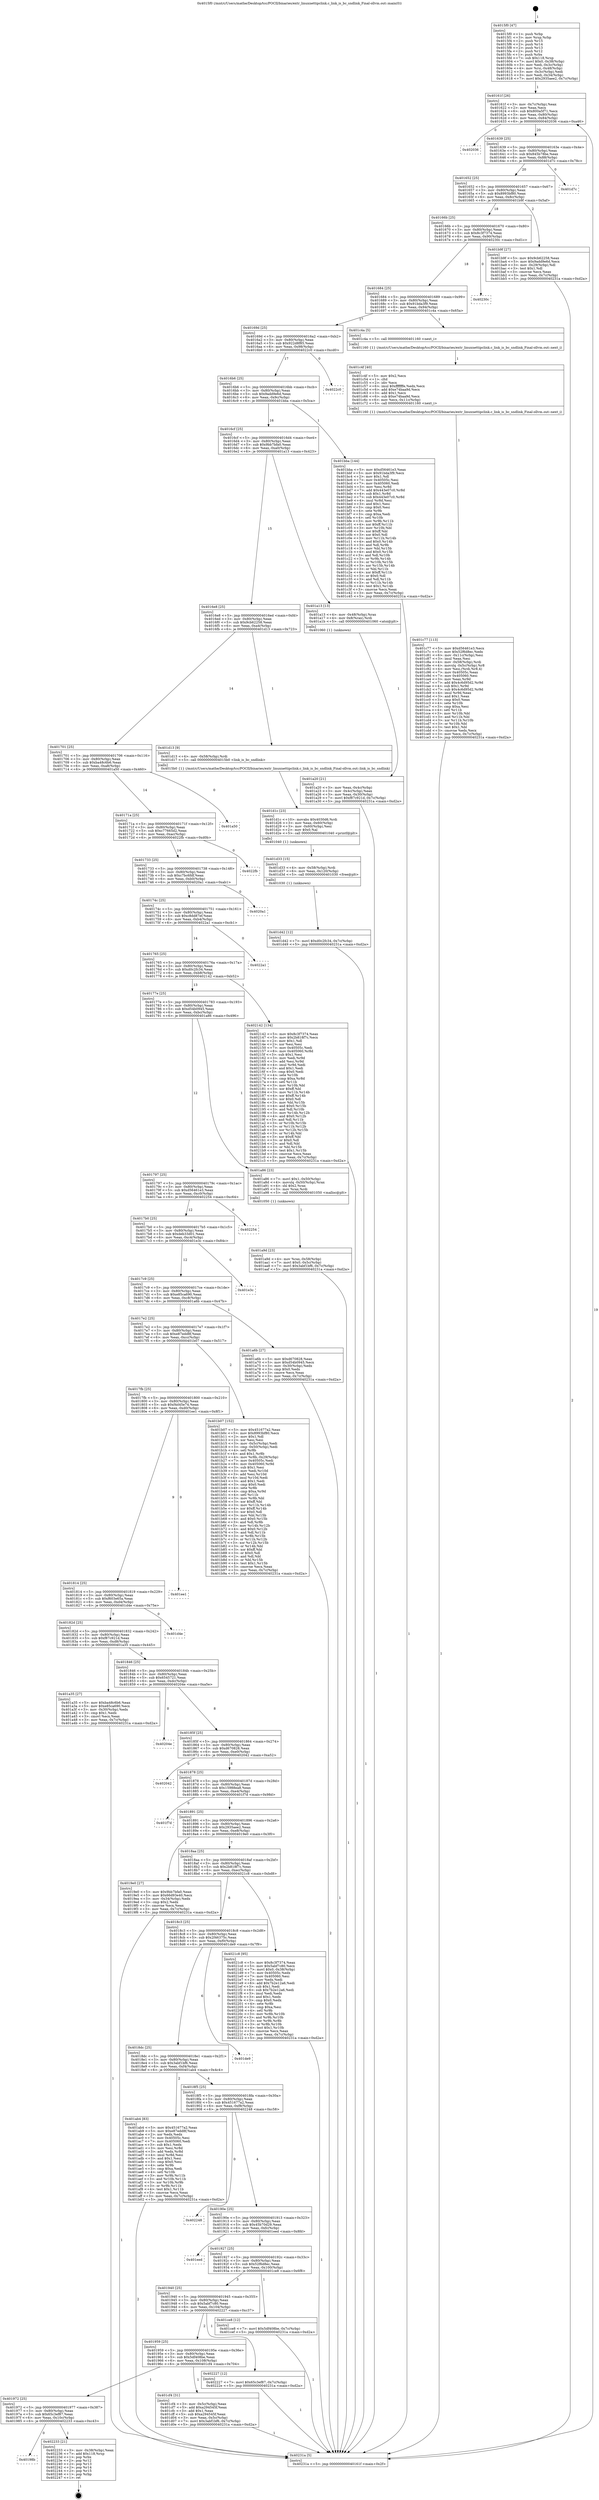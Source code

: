 digraph "0x4015f0" {
  label = "0x4015f0 (/mnt/c/Users/mathe/Desktop/tcc/POCII/binaries/extr_linuxnettipclink.c_link_is_bc_sndlink_Final-ollvm.out::main(0))"
  labelloc = "t"
  node[shape=record]

  Entry [label="",width=0.3,height=0.3,shape=circle,fillcolor=black,style=filled]
  "0x40161f" [label="{
     0x40161f [26]\l
     | [instrs]\l
     &nbsp;&nbsp;0x40161f \<+3\>: mov -0x7c(%rbp),%eax\l
     &nbsp;&nbsp;0x401622 \<+2\>: mov %eax,%ecx\l
     &nbsp;&nbsp;0x401624 \<+6\>: sub $0x800a5f71,%ecx\l
     &nbsp;&nbsp;0x40162a \<+3\>: mov %eax,-0x80(%rbp)\l
     &nbsp;&nbsp;0x40162d \<+6\>: mov %ecx,-0x84(%rbp)\l
     &nbsp;&nbsp;0x401633 \<+6\>: je 0000000000402036 \<main+0xa46\>\l
  }"]
  "0x402036" [label="{
     0x402036\l
  }", style=dashed]
  "0x401639" [label="{
     0x401639 [25]\l
     | [instrs]\l
     &nbsp;&nbsp;0x401639 \<+5\>: jmp 000000000040163e \<main+0x4e\>\l
     &nbsp;&nbsp;0x40163e \<+3\>: mov -0x80(%rbp),%eax\l
     &nbsp;&nbsp;0x401641 \<+5\>: sub $0x845b78be,%eax\l
     &nbsp;&nbsp;0x401646 \<+6\>: mov %eax,-0x88(%rbp)\l
     &nbsp;&nbsp;0x40164c \<+6\>: je 0000000000401d7c \<main+0x78c\>\l
  }"]
  Exit [label="",width=0.3,height=0.3,shape=circle,fillcolor=black,style=filled,peripheries=2]
  "0x401d7c" [label="{
     0x401d7c\l
  }", style=dashed]
  "0x401652" [label="{
     0x401652 [25]\l
     | [instrs]\l
     &nbsp;&nbsp;0x401652 \<+5\>: jmp 0000000000401657 \<main+0x67\>\l
     &nbsp;&nbsp;0x401657 \<+3\>: mov -0x80(%rbp),%eax\l
     &nbsp;&nbsp;0x40165a \<+5\>: sub $0x8993bf80,%eax\l
     &nbsp;&nbsp;0x40165f \<+6\>: mov %eax,-0x8c(%rbp)\l
     &nbsp;&nbsp;0x401665 \<+6\>: je 0000000000401b9f \<main+0x5af\>\l
  }"]
  "0x40198b" [label="{
     0x40198b\l
  }", style=dashed]
  "0x401b9f" [label="{
     0x401b9f [27]\l
     | [instrs]\l
     &nbsp;&nbsp;0x401b9f \<+5\>: mov $0x9cb62258,%eax\l
     &nbsp;&nbsp;0x401ba4 \<+5\>: mov $0x9add9e6d,%ecx\l
     &nbsp;&nbsp;0x401ba9 \<+3\>: mov -0x29(%rbp),%dl\l
     &nbsp;&nbsp;0x401bac \<+3\>: test $0x1,%dl\l
     &nbsp;&nbsp;0x401baf \<+3\>: cmovne %ecx,%eax\l
     &nbsp;&nbsp;0x401bb2 \<+3\>: mov %eax,-0x7c(%rbp)\l
     &nbsp;&nbsp;0x401bb5 \<+5\>: jmp 000000000040231a \<main+0xd2a\>\l
  }"]
  "0x40166b" [label="{
     0x40166b [25]\l
     | [instrs]\l
     &nbsp;&nbsp;0x40166b \<+5\>: jmp 0000000000401670 \<main+0x80\>\l
     &nbsp;&nbsp;0x401670 \<+3\>: mov -0x80(%rbp),%eax\l
     &nbsp;&nbsp;0x401673 \<+5\>: sub $0x8c3f7374,%eax\l
     &nbsp;&nbsp;0x401678 \<+6\>: mov %eax,-0x90(%rbp)\l
     &nbsp;&nbsp;0x40167e \<+6\>: je 000000000040230c \<main+0xd1c\>\l
  }"]
  "0x402233" [label="{
     0x402233 [21]\l
     | [instrs]\l
     &nbsp;&nbsp;0x402233 \<+3\>: mov -0x38(%rbp),%eax\l
     &nbsp;&nbsp;0x402236 \<+7\>: add $0x118,%rsp\l
     &nbsp;&nbsp;0x40223d \<+1\>: pop %rbx\l
     &nbsp;&nbsp;0x40223e \<+2\>: pop %r12\l
     &nbsp;&nbsp;0x402240 \<+2\>: pop %r13\l
     &nbsp;&nbsp;0x402242 \<+2\>: pop %r14\l
     &nbsp;&nbsp;0x402244 \<+2\>: pop %r15\l
     &nbsp;&nbsp;0x402246 \<+1\>: pop %rbp\l
     &nbsp;&nbsp;0x402247 \<+1\>: ret\l
  }"]
  "0x40230c" [label="{
     0x40230c\l
  }", style=dashed]
  "0x401684" [label="{
     0x401684 [25]\l
     | [instrs]\l
     &nbsp;&nbsp;0x401684 \<+5\>: jmp 0000000000401689 \<main+0x99\>\l
     &nbsp;&nbsp;0x401689 \<+3\>: mov -0x80(%rbp),%eax\l
     &nbsp;&nbsp;0x40168c \<+5\>: sub $0x91bda3f9,%eax\l
     &nbsp;&nbsp;0x401691 \<+6\>: mov %eax,-0x94(%rbp)\l
     &nbsp;&nbsp;0x401697 \<+6\>: je 0000000000401c4a \<main+0x65a\>\l
  }"]
  "0x401d42" [label="{
     0x401d42 [12]\l
     | [instrs]\l
     &nbsp;&nbsp;0x401d42 \<+7\>: movl $0xd0c2fc34,-0x7c(%rbp)\l
     &nbsp;&nbsp;0x401d49 \<+5\>: jmp 000000000040231a \<main+0xd2a\>\l
  }"]
  "0x401c4a" [label="{
     0x401c4a [5]\l
     | [instrs]\l
     &nbsp;&nbsp;0x401c4a \<+5\>: call 0000000000401160 \<next_i\>\l
     | [calls]\l
     &nbsp;&nbsp;0x401160 \{1\} (/mnt/c/Users/mathe/Desktop/tcc/POCII/binaries/extr_linuxnettipclink.c_link_is_bc_sndlink_Final-ollvm.out::next_i)\l
  }"]
  "0x40169d" [label="{
     0x40169d [25]\l
     | [instrs]\l
     &nbsp;&nbsp;0x40169d \<+5\>: jmp 00000000004016a2 \<main+0xb2\>\l
     &nbsp;&nbsp;0x4016a2 \<+3\>: mov -0x80(%rbp),%eax\l
     &nbsp;&nbsp;0x4016a5 \<+5\>: sub $0x922d8f85,%eax\l
     &nbsp;&nbsp;0x4016aa \<+6\>: mov %eax,-0x98(%rbp)\l
     &nbsp;&nbsp;0x4016b0 \<+6\>: je 00000000004022c0 \<main+0xcd0\>\l
  }"]
  "0x401d33" [label="{
     0x401d33 [15]\l
     | [instrs]\l
     &nbsp;&nbsp;0x401d33 \<+4\>: mov -0x58(%rbp),%rdi\l
     &nbsp;&nbsp;0x401d37 \<+6\>: mov %eax,-0x120(%rbp)\l
     &nbsp;&nbsp;0x401d3d \<+5\>: call 0000000000401030 \<free@plt\>\l
     | [calls]\l
     &nbsp;&nbsp;0x401030 \{1\} (unknown)\l
  }"]
  "0x4022c0" [label="{
     0x4022c0\l
  }", style=dashed]
  "0x4016b6" [label="{
     0x4016b6 [25]\l
     | [instrs]\l
     &nbsp;&nbsp;0x4016b6 \<+5\>: jmp 00000000004016bb \<main+0xcb\>\l
     &nbsp;&nbsp;0x4016bb \<+3\>: mov -0x80(%rbp),%eax\l
     &nbsp;&nbsp;0x4016be \<+5\>: sub $0x9add9e6d,%eax\l
     &nbsp;&nbsp;0x4016c3 \<+6\>: mov %eax,-0x9c(%rbp)\l
     &nbsp;&nbsp;0x4016c9 \<+6\>: je 0000000000401bba \<main+0x5ca\>\l
  }"]
  "0x401d1c" [label="{
     0x401d1c [23]\l
     | [instrs]\l
     &nbsp;&nbsp;0x401d1c \<+10\>: movabs $0x4030d6,%rdi\l
     &nbsp;&nbsp;0x401d26 \<+3\>: mov %eax,-0x60(%rbp)\l
     &nbsp;&nbsp;0x401d29 \<+3\>: mov -0x60(%rbp),%esi\l
     &nbsp;&nbsp;0x401d2c \<+2\>: mov $0x0,%al\l
     &nbsp;&nbsp;0x401d2e \<+5\>: call 0000000000401040 \<printf@plt\>\l
     | [calls]\l
     &nbsp;&nbsp;0x401040 \{1\} (unknown)\l
  }"]
  "0x401bba" [label="{
     0x401bba [144]\l
     | [instrs]\l
     &nbsp;&nbsp;0x401bba \<+5\>: mov $0xd56461e3,%eax\l
     &nbsp;&nbsp;0x401bbf \<+5\>: mov $0x91bda3f9,%ecx\l
     &nbsp;&nbsp;0x401bc4 \<+2\>: mov $0x1,%dl\l
     &nbsp;&nbsp;0x401bc6 \<+7\>: mov 0x40505c,%esi\l
     &nbsp;&nbsp;0x401bcd \<+7\>: mov 0x405060,%edi\l
     &nbsp;&nbsp;0x401bd4 \<+3\>: mov %esi,%r8d\l
     &nbsp;&nbsp;0x401bd7 \<+7\>: add $0x443e07c0,%r8d\l
     &nbsp;&nbsp;0x401bde \<+4\>: sub $0x1,%r8d\l
     &nbsp;&nbsp;0x401be2 \<+7\>: sub $0x443e07c0,%r8d\l
     &nbsp;&nbsp;0x401be9 \<+4\>: imul %r8d,%esi\l
     &nbsp;&nbsp;0x401bed \<+3\>: and $0x1,%esi\l
     &nbsp;&nbsp;0x401bf0 \<+3\>: cmp $0x0,%esi\l
     &nbsp;&nbsp;0x401bf3 \<+4\>: sete %r9b\l
     &nbsp;&nbsp;0x401bf7 \<+3\>: cmp $0xa,%edi\l
     &nbsp;&nbsp;0x401bfa \<+4\>: setl %r10b\l
     &nbsp;&nbsp;0x401bfe \<+3\>: mov %r9b,%r11b\l
     &nbsp;&nbsp;0x401c01 \<+4\>: xor $0xff,%r11b\l
     &nbsp;&nbsp;0x401c05 \<+3\>: mov %r10b,%bl\l
     &nbsp;&nbsp;0x401c08 \<+3\>: xor $0xff,%bl\l
     &nbsp;&nbsp;0x401c0b \<+3\>: xor $0x0,%dl\l
     &nbsp;&nbsp;0x401c0e \<+3\>: mov %r11b,%r14b\l
     &nbsp;&nbsp;0x401c11 \<+4\>: and $0x0,%r14b\l
     &nbsp;&nbsp;0x401c15 \<+3\>: and %dl,%r9b\l
     &nbsp;&nbsp;0x401c18 \<+3\>: mov %bl,%r15b\l
     &nbsp;&nbsp;0x401c1b \<+4\>: and $0x0,%r15b\l
     &nbsp;&nbsp;0x401c1f \<+3\>: and %dl,%r10b\l
     &nbsp;&nbsp;0x401c22 \<+3\>: or %r9b,%r14b\l
     &nbsp;&nbsp;0x401c25 \<+3\>: or %r10b,%r15b\l
     &nbsp;&nbsp;0x401c28 \<+3\>: xor %r15b,%r14b\l
     &nbsp;&nbsp;0x401c2b \<+3\>: or %bl,%r11b\l
     &nbsp;&nbsp;0x401c2e \<+4\>: xor $0xff,%r11b\l
     &nbsp;&nbsp;0x401c32 \<+3\>: or $0x0,%dl\l
     &nbsp;&nbsp;0x401c35 \<+3\>: and %dl,%r11b\l
     &nbsp;&nbsp;0x401c38 \<+3\>: or %r11b,%r14b\l
     &nbsp;&nbsp;0x401c3b \<+4\>: test $0x1,%r14b\l
     &nbsp;&nbsp;0x401c3f \<+3\>: cmovne %ecx,%eax\l
     &nbsp;&nbsp;0x401c42 \<+3\>: mov %eax,-0x7c(%rbp)\l
     &nbsp;&nbsp;0x401c45 \<+5\>: jmp 000000000040231a \<main+0xd2a\>\l
  }"]
  "0x4016cf" [label="{
     0x4016cf [25]\l
     | [instrs]\l
     &nbsp;&nbsp;0x4016cf \<+5\>: jmp 00000000004016d4 \<main+0xe4\>\l
     &nbsp;&nbsp;0x4016d4 \<+3\>: mov -0x80(%rbp),%eax\l
     &nbsp;&nbsp;0x4016d7 \<+5\>: sub $0x9bb7bfa0,%eax\l
     &nbsp;&nbsp;0x4016dc \<+6\>: mov %eax,-0xa0(%rbp)\l
     &nbsp;&nbsp;0x4016e2 \<+6\>: je 0000000000401a13 \<main+0x423\>\l
  }"]
  "0x401972" [label="{
     0x401972 [25]\l
     | [instrs]\l
     &nbsp;&nbsp;0x401972 \<+5\>: jmp 0000000000401977 \<main+0x387\>\l
     &nbsp;&nbsp;0x401977 \<+3\>: mov -0x80(%rbp),%eax\l
     &nbsp;&nbsp;0x40197a \<+5\>: sub $0x65c3ef87,%eax\l
     &nbsp;&nbsp;0x40197f \<+6\>: mov %eax,-0x10c(%rbp)\l
     &nbsp;&nbsp;0x401985 \<+6\>: je 0000000000402233 \<main+0xc43\>\l
  }"]
  "0x401a13" [label="{
     0x401a13 [13]\l
     | [instrs]\l
     &nbsp;&nbsp;0x401a13 \<+4\>: mov -0x48(%rbp),%rax\l
     &nbsp;&nbsp;0x401a17 \<+4\>: mov 0x8(%rax),%rdi\l
     &nbsp;&nbsp;0x401a1b \<+5\>: call 0000000000401060 \<atoi@plt\>\l
     | [calls]\l
     &nbsp;&nbsp;0x401060 \{1\} (unknown)\l
  }"]
  "0x4016e8" [label="{
     0x4016e8 [25]\l
     | [instrs]\l
     &nbsp;&nbsp;0x4016e8 \<+5\>: jmp 00000000004016ed \<main+0xfd\>\l
     &nbsp;&nbsp;0x4016ed \<+3\>: mov -0x80(%rbp),%eax\l
     &nbsp;&nbsp;0x4016f0 \<+5\>: sub $0x9cb62258,%eax\l
     &nbsp;&nbsp;0x4016f5 \<+6\>: mov %eax,-0xa4(%rbp)\l
     &nbsp;&nbsp;0x4016fb \<+6\>: je 0000000000401d13 \<main+0x723\>\l
  }"]
  "0x401cf4" [label="{
     0x401cf4 [31]\l
     | [instrs]\l
     &nbsp;&nbsp;0x401cf4 \<+3\>: mov -0x5c(%rbp),%eax\l
     &nbsp;&nbsp;0x401cf7 \<+5\>: add $0xa294545f,%eax\l
     &nbsp;&nbsp;0x401cfc \<+3\>: add $0x1,%eax\l
     &nbsp;&nbsp;0x401cff \<+5\>: sub $0xa294545f,%eax\l
     &nbsp;&nbsp;0x401d04 \<+3\>: mov %eax,-0x5c(%rbp)\l
     &nbsp;&nbsp;0x401d07 \<+7\>: movl $0x3abf1bf6,-0x7c(%rbp)\l
     &nbsp;&nbsp;0x401d0e \<+5\>: jmp 000000000040231a \<main+0xd2a\>\l
  }"]
  "0x401d13" [label="{
     0x401d13 [9]\l
     | [instrs]\l
     &nbsp;&nbsp;0x401d13 \<+4\>: mov -0x58(%rbp),%rdi\l
     &nbsp;&nbsp;0x401d17 \<+5\>: call 00000000004015b0 \<link_is_bc_sndlink\>\l
     | [calls]\l
     &nbsp;&nbsp;0x4015b0 \{1\} (/mnt/c/Users/mathe/Desktop/tcc/POCII/binaries/extr_linuxnettipclink.c_link_is_bc_sndlink_Final-ollvm.out::link_is_bc_sndlink)\l
  }"]
  "0x401701" [label="{
     0x401701 [25]\l
     | [instrs]\l
     &nbsp;&nbsp;0x401701 \<+5\>: jmp 0000000000401706 \<main+0x116\>\l
     &nbsp;&nbsp;0x401706 \<+3\>: mov -0x80(%rbp),%eax\l
     &nbsp;&nbsp;0x401709 \<+5\>: sub $0xba48c6b6,%eax\l
     &nbsp;&nbsp;0x40170e \<+6\>: mov %eax,-0xa8(%rbp)\l
     &nbsp;&nbsp;0x401714 \<+6\>: je 0000000000401a50 \<main+0x460\>\l
  }"]
  "0x401959" [label="{
     0x401959 [25]\l
     | [instrs]\l
     &nbsp;&nbsp;0x401959 \<+5\>: jmp 000000000040195e \<main+0x36e\>\l
     &nbsp;&nbsp;0x40195e \<+3\>: mov -0x80(%rbp),%eax\l
     &nbsp;&nbsp;0x401961 \<+5\>: sub $0x5df408be,%eax\l
     &nbsp;&nbsp;0x401966 \<+6\>: mov %eax,-0x108(%rbp)\l
     &nbsp;&nbsp;0x40196c \<+6\>: je 0000000000401cf4 \<main+0x704\>\l
  }"]
  "0x401a50" [label="{
     0x401a50\l
  }", style=dashed]
  "0x40171a" [label="{
     0x40171a [25]\l
     | [instrs]\l
     &nbsp;&nbsp;0x40171a \<+5\>: jmp 000000000040171f \<main+0x12f\>\l
     &nbsp;&nbsp;0x40171f \<+3\>: mov -0x80(%rbp),%eax\l
     &nbsp;&nbsp;0x401722 \<+5\>: sub $0xc77665d2,%eax\l
     &nbsp;&nbsp;0x401727 \<+6\>: mov %eax,-0xac(%rbp)\l
     &nbsp;&nbsp;0x40172d \<+6\>: je 00000000004022fb \<main+0xd0b\>\l
  }"]
  "0x402227" [label="{
     0x402227 [12]\l
     | [instrs]\l
     &nbsp;&nbsp;0x402227 \<+7\>: movl $0x65c3ef87,-0x7c(%rbp)\l
     &nbsp;&nbsp;0x40222e \<+5\>: jmp 000000000040231a \<main+0xd2a\>\l
  }"]
  "0x4022fb" [label="{
     0x4022fb\l
  }", style=dashed]
  "0x401733" [label="{
     0x401733 [25]\l
     | [instrs]\l
     &nbsp;&nbsp;0x401733 \<+5\>: jmp 0000000000401738 \<main+0x148\>\l
     &nbsp;&nbsp;0x401738 \<+3\>: mov -0x80(%rbp),%eax\l
     &nbsp;&nbsp;0x40173b \<+5\>: sub $0xc7bc6fdf,%eax\l
     &nbsp;&nbsp;0x401740 \<+6\>: mov %eax,-0xb0(%rbp)\l
     &nbsp;&nbsp;0x401746 \<+6\>: je 00000000004020a1 \<main+0xab1\>\l
  }"]
  "0x401940" [label="{
     0x401940 [25]\l
     | [instrs]\l
     &nbsp;&nbsp;0x401940 \<+5\>: jmp 0000000000401945 \<main+0x355\>\l
     &nbsp;&nbsp;0x401945 \<+3\>: mov -0x80(%rbp),%eax\l
     &nbsp;&nbsp;0x401948 \<+5\>: sub $0x5abf7c80,%eax\l
     &nbsp;&nbsp;0x40194d \<+6\>: mov %eax,-0x104(%rbp)\l
     &nbsp;&nbsp;0x401953 \<+6\>: je 0000000000402227 \<main+0xc37\>\l
  }"]
  "0x4020a1" [label="{
     0x4020a1\l
  }", style=dashed]
  "0x40174c" [label="{
     0x40174c [25]\l
     | [instrs]\l
     &nbsp;&nbsp;0x40174c \<+5\>: jmp 0000000000401751 \<main+0x161\>\l
     &nbsp;&nbsp;0x401751 \<+3\>: mov -0x80(%rbp),%eax\l
     &nbsp;&nbsp;0x401754 \<+5\>: sub $0xc8dd87ef,%eax\l
     &nbsp;&nbsp;0x401759 \<+6\>: mov %eax,-0xb4(%rbp)\l
     &nbsp;&nbsp;0x40175f \<+6\>: je 00000000004022a1 \<main+0xcb1\>\l
  }"]
  "0x401ce8" [label="{
     0x401ce8 [12]\l
     | [instrs]\l
     &nbsp;&nbsp;0x401ce8 \<+7\>: movl $0x5df408be,-0x7c(%rbp)\l
     &nbsp;&nbsp;0x401cef \<+5\>: jmp 000000000040231a \<main+0xd2a\>\l
  }"]
  "0x4022a1" [label="{
     0x4022a1\l
  }", style=dashed]
  "0x401765" [label="{
     0x401765 [25]\l
     | [instrs]\l
     &nbsp;&nbsp;0x401765 \<+5\>: jmp 000000000040176a \<main+0x17a\>\l
     &nbsp;&nbsp;0x40176a \<+3\>: mov -0x80(%rbp),%eax\l
     &nbsp;&nbsp;0x40176d \<+5\>: sub $0xd0c2fc34,%eax\l
     &nbsp;&nbsp;0x401772 \<+6\>: mov %eax,-0xb8(%rbp)\l
     &nbsp;&nbsp;0x401778 \<+6\>: je 0000000000402142 \<main+0xb52\>\l
  }"]
  "0x401927" [label="{
     0x401927 [25]\l
     | [instrs]\l
     &nbsp;&nbsp;0x401927 \<+5\>: jmp 000000000040192c \<main+0x33c\>\l
     &nbsp;&nbsp;0x40192c \<+3\>: mov -0x80(%rbp),%eax\l
     &nbsp;&nbsp;0x40192f \<+5\>: sub $0x52f6d8ec,%eax\l
     &nbsp;&nbsp;0x401934 \<+6\>: mov %eax,-0x100(%rbp)\l
     &nbsp;&nbsp;0x40193a \<+6\>: je 0000000000401ce8 \<main+0x6f8\>\l
  }"]
  "0x402142" [label="{
     0x402142 [134]\l
     | [instrs]\l
     &nbsp;&nbsp;0x402142 \<+5\>: mov $0x8c3f7374,%eax\l
     &nbsp;&nbsp;0x402147 \<+5\>: mov $0x2b818f7c,%ecx\l
     &nbsp;&nbsp;0x40214c \<+2\>: mov $0x1,%dl\l
     &nbsp;&nbsp;0x40214e \<+2\>: xor %esi,%esi\l
     &nbsp;&nbsp;0x402150 \<+7\>: mov 0x40505c,%edi\l
     &nbsp;&nbsp;0x402157 \<+8\>: mov 0x405060,%r8d\l
     &nbsp;&nbsp;0x40215f \<+3\>: sub $0x1,%esi\l
     &nbsp;&nbsp;0x402162 \<+3\>: mov %edi,%r9d\l
     &nbsp;&nbsp;0x402165 \<+3\>: add %esi,%r9d\l
     &nbsp;&nbsp;0x402168 \<+4\>: imul %r9d,%edi\l
     &nbsp;&nbsp;0x40216c \<+3\>: and $0x1,%edi\l
     &nbsp;&nbsp;0x40216f \<+3\>: cmp $0x0,%edi\l
     &nbsp;&nbsp;0x402172 \<+4\>: sete %r10b\l
     &nbsp;&nbsp;0x402176 \<+4\>: cmp $0xa,%r8d\l
     &nbsp;&nbsp;0x40217a \<+4\>: setl %r11b\l
     &nbsp;&nbsp;0x40217e \<+3\>: mov %r10b,%bl\l
     &nbsp;&nbsp;0x402181 \<+3\>: xor $0xff,%bl\l
     &nbsp;&nbsp;0x402184 \<+3\>: mov %r11b,%r14b\l
     &nbsp;&nbsp;0x402187 \<+4\>: xor $0xff,%r14b\l
     &nbsp;&nbsp;0x40218b \<+3\>: xor $0x0,%dl\l
     &nbsp;&nbsp;0x40218e \<+3\>: mov %bl,%r15b\l
     &nbsp;&nbsp;0x402191 \<+4\>: and $0x0,%r15b\l
     &nbsp;&nbsp;0x402195 \<+3\>: and %dl,%r10b\l
     &nbsp;&nbsp;0x402198 \<+3\>: mov %r14b,%r12b\l
     &nbsp;&nbsp;0x40219b \<+4\>: and $0x0,%r12b\l
     &nbsp;&nbsp;0x40219f \<+3\>: and %dl,%r11b\l
     &nbsp;&nbsp;0x4021a2 \<+3\>: or %r10b,%r15b\l
     &nbsp;&nbsp;0x4021a5 \<+3\>: or %r11b,%r12b\l
     &nbsp;&nbsp;0x4021a8 \<+3\>: xor %r12b,%r15b\l
     &nbsp;&nbsp;0x4021ab \<+3\>: or %r14b,%bl\l
     &nbsp;&nbsp;0x4021ae \<+3\>: xor $0xff,%bl\l
     &nbsp;&nbsp;0x4021b1 \<+3\>: or $0x0,%dl\l
     &nbsp;&nbsp;0x4021b4 \<+2\>: and %dl,%bl\l
     &nbsp;&nbsp;0x4021b6 \<+3\>: or %bl,%r15b\l
     &nbsp;&nbsp;0x4021b9 \<+4\>: test $0x1,%r15b\l
     &nbsp;&nbsp;0x4021bd \<+3\>: cmovne %ecx,%eax\l
     &nbsp;&nbsp;0x4021c0 \<+3\>: mov %eax,-0x7c(%rbp)\l
     &nbsp;&nbsp;0x4021c3 \<+5\>: jmp 000000000040231a \<main+0xd2a\>\l
  }"]
  "0x40177e" [label="{
     0x40177e [25]\l
     | [instrs]\l
     &nbsp;&nbsp;0x40177e \<+5\>: jmp 0000000000401783 \<main+0x193\>\l
     &nbsp;&nbsp;0x401783 \<+3\>: mov -0x80(%rbp),%eax\l
     &nbsp;&nbsp;0x401786 \<+5\>: sub $0xd54b0945,%eax\l
     &nbsp;&nbsp;0x40178b \<+6\>: mov %eax,-0xbc(%rbp)\l
     &nbsp;&nbsp;0x401791 \<+6\>: je 0000000000401a86 \<main+0x496\>\l
  }"]
  "0x401eed" [label="{
     0x401eed\l
  }", style=dashed]
  "0x401a86" [label="{
     0x401a86 [23]\l
     | [instrs]\l
     &nbsp;&nbsp;0x401a86 \<+7\>: movl $0x1,-0x50(%rbp)\l
     &nbsp;&nbsp;0x401a8d \<+4\>: movslq -0x50(%rbp),%rax\l
     &nbsp;&nbsp;0x401a91 \<+4\>: shl $0x2,%rax\l
     &nbsp;&nbsp;0x401a95 \<+3\>: mov %rax,%rdi\l
     &nbsp;&nbsp;0x401a98 \<+5\>: call 0000000000401050 \<malloc@plt\>\l
     | [calls]\l
     &nbsp;&nbsp;0x401050 \{1\} (unknown)\l
  }"]
  "0x401797" [label="{
     0x401797 [25]\l
     | [instrs]\l
     &nbsp;&nbsp;0x401797 \<+5\>: jmp 000000000040179c \<main+0x1ac\>\l
     &nbsp;&nbsp;0x40179c \<+3\>: mov -0x80(%rbp),%eax\l
     &nbsp;&nbsp;0x40179f \<+5\>: sub $0xd56461e3,%eax\l
     &nbsp;&nbsp;0x4017a4 \<+6\>: mov %eax,-0xc0(%rbp)\l
     &nbsp;&nbsp;0x4017aa \<+6\>: je 0000000000402254 \<main+0xc64\>\l
  }"]
  "0x40190e" [label="{
     0x40190e [25]\l
     | [instrs]\l
     &nbsp;&nbsp;0x40190e \<+5\>: jmp 0000000000401913 \<main+0x323\>\l
     &nbsp;&nbsp;0x401913 \<+3\>: mov -0x80(%rbp),%eax\l
     &nbsp;&nbsp;0x401916 \<+5\>: sub $0x45b70d29,%eax\l
     &nbsp;&nbsp;0x40191b \<+6\>: mov %eax,-0xfc(%rbp)\l
     &nbsp;&nbsp;0x401921 \<+6\>: je 0000000000401eed \<main+0x8fd\>\l
  }"]
  "0x402254" [label="{
     0x402254\l
  }", style=dashed]
  "0x4017b0" [label="{
     0x4017b0 [25]\l
     | [instrs]\l
     &nbsp;&nbsp;0x4017b0 \<+5\>: jmp 00000000004017b5 \<main+0x1c5\>\l
     &nbsp;&nbsp;0x4017b5 \<+3\>: mov -0x80(%rbp),%eax\l
     &nbsp;&nbsp;0x4017b8 \<+5\>: sub $0xdeb33d01,%eax\l
     &nbsp;&nbsp;0x4017bd \<+6\>: mov %eax,-0xc4(%rbp)\l
     &nbsp;&nbsp;0x4017c3 \<+6\>: je 0000000000401e3c \<main+0x84c\>\l
  }"]
  "0x402248" [label="{
     0x402248\l
  }", style=dashed]
  "0x401e3c" [label="{
     0x401e3c\l
  }", style=dashed]
  "0x4017c9" [label="{
     0x4017c9 [25]\l
     | [instrs]\l
     &nbsp;&nbsp;0x4017c9 \<+5\>: jmp 00000000004017ce \<main+0x1de\>\l
     &nbsp;&nbsp;0x4017ce \<+3\>: mov -0x80(%rbp),%eax\l
     &nbsp;&nbsp;0x4017d1 \<+5\>: sub $0xe85ca690,%eax\l
     &nbsp;&nbsp;0x4017d6 \<+6\>: mov %eax,-0xc8(%rbp)\l
     &nbsp;&nbsp;0x4017dc \<+6\>: je 0000000000401a6b \<main+0x47b\>\l
  }"]
  "0x401c77" [label="{
     0x401c77 [113]\l
     | [instrs]\l
     &nbsp;&nbsp;0x401c77 \<+5\>: mov $0xd56461e3,%ecx\l
     &nbsp;&nbsp;0x401c7c \<+5\>: mov $0x52f6d8ec,%edx\l
     &nbsp;&nbsp;0x401c81 \<+6\>: mov -0x11c(%rbp),%esi\l
     &nbsp;&nbsp;0x401c87 \<+3\>: imul %eax,%esi\l
     &nbsp;&nbsp;0x401c8a \<+4\>: mov -0x58(%rbp),%rdi\l
     &nbsp;&nbsp;0x401c8e \<+4\>: movslq -0x5c(%rbp),%r8\l
     &nbsp;&nbsp;0x401c92 \<+4\>: mov %esi,(%rdi,%r8,4)\l
     &nbsp;&nbsp;0x401c96 \<+7\>: mov 0x40505c,%eax\l
     &nbsp;&nbsp;0x401c9d \<+7\>: mov 0x405060,%esi\l
     &nbsp;&nbsp;0x401ca4 \<+3\>: mov %eax,%r9d\l
     &nbsp;&nbsp;0x401ca7 \<+7\>: add $0x4c6d95d2,%r9d\l
     &nbsp;&nbsp;0x401cae \<+4\>: sub $0x1,%r9d\l
     &nbsp;&nbsp;0x401cb2 \<+7\>: sub $0x4c6d95d2,%r9d\l
     &nbsp;&nbsp;0x401cb9 \<+4\>: imul %r9d,%eax\l
     &nbsp;&nbsp;0x401cbd \<+3\>: and $0x1,%eax\l
     &nbsp;&nbsp;0x401cc0 \<+3\>: cmp $0x0,%eax\l
     &nbsp;&nbsp;0x401cc3 \<+4\>: sete %r10b\l
     &nbsp;&nbsp;0x401cc7 \<+3\>: cmp $0xa,%esi\l
     &nbsp;&nbsp;0x401cca \<+4\>: setl %r11b\l
     &nbsp;&nbsp;0x401cce \<+3\>: mov %r10b,%bl\l
     &nbsp;&nbsp;0x401cd1 \<+3\>: and %r11b,%bl\l
     &nbsp;&nbsp;0x401cd4 \<+3\>: xor %r11b,%r10b\l
     &nbsp;&nbsp;0x401cd7 \<+3\>: or %r10b,%bl\l
     &nbsp;&nbsp;0x401cda \<+3\>: test $0x1,%bl\l
     &nbsp;&nbsp;0x401cdd \<+3\>: cmovne %edx,%ecx\l
     &nbsp;&nbsp;0x401ce0 \<+3\>: mov %ecx,-0x7c(%rbp)\l
     &nbsp;&nbsp;0x401ce3 \<+5\>: jmp 000000000040231a \<main+0xd2a\>\l
  }"]
  "0x401a6b" [label="{
     0x401a6b [27]\l
     | [instrs]\l
     &nbsp;&nbsp;0x401a6b \<+5\>: mov $0xd670828,%eax\l
     &nbsp;&nbsp;0x401a70 \<+5\>: mov $0xd54b0945,%ecx\l
     &nbsp;&nbsp;0x401a75 \<+3\>: mov -0x30(%rbp),%edx\l
     &nbsp;&nbsp;0x401a78 \<+3\>: cmp $0x0,%edx\l
     &nbsp;&nbsp;0x401a7b \<+3\>: cmove %ecx,%eax\l
     &nbsp;&nbsp;0x401a7e \<+3\>: mov %eax,-0x7c(%rbp)\l
     &nbsp;&nbsp;0x401a81 \<+5\>: jmp 000000000040231a \<main+0xd2a\>\l
  }"]
  "0x4017e2" [label="{
     0x4017e2 [25]\l
     | [instrs]\l
     &nbsp;&nbsp;0x4017e2 \<+5\>: jmp 00000000004017e7 \<main+0x1f7\>\l
     &nbsp;&nbsp;0x4017e7 \<+3\>: mov -0x80(%rbp),%eax\l
     &nbsp;&nbsp;0x4017ea \<+5\>: sub $0xe87edd8f,%eax\l
     &nbsp;&nbsp;0x4017ef \<+6\>: mov %eax,-0xcc(%rbp)\l
     &nbsp;&nbsp;0x4017f5 \<+6\>: je 0000000000401b07 \<main+0x517\>\l
  }"]
  "0x401c4f" [label="{
     0x401c4f [40]\l
     | [instrs]\l
     &nbsp;&nbsp;0x401c4f \<+5\>: mov $0x2,%ecx\l
     &nbsp;&nbsp;0x401c54 \<+1\>: cltd\l
     &nbsp;&nbsp;0x401c55 \<+2\>: idiv %ecx\l
     &nbsp;&nbsp;0x401c57 \<+6\>: imul $0xfffffffe,%edx,%ecx\l
     &nbsp;&nbsp;0x401c5d \<+6\>: add $0xe74baa9d,%ecx\l
     &nbsp;&nbsp;0x401c63 \<+3\>: add $0x1,%ecx\l
     &nbsp;&nbsp;0x401c66 \<+6\>: sub $0xe74baa9d,%ecx\l
     &nbsp;&nbsp;0x401c6c \<+6\>: mov %ecx,-0x11c(%rbp)\l
     &nbsp;&nbsp;0x401c72 \<+5\>: call 0000000000401160 \<next_i\>\l
     | [calls]\l
     &nbsp;&nbsp;0x401160 \{1\} (/mnt/c/Users/mathe/Desktop/tcc/POCII/binaries/extr_linuxnettipclink.c_link_is_bc_sndlink_Final-ollvm.out::next_i)\l
  }"]
  "0x401b07" [label="{
     0x401b07 [152]\l
     | [instrs]\l
     &nbsp;&nbsp;0x401b07 \<+5\>: mov $0x451677a2,%eax\l
     &nbsp;&nbsp;0x401b0c \<+5\>: mov $0x8993bf80,%ecx\l
     &nbsp;&nbsp;0x401b11 \<+2\>: mov $0x1,%dl\l
     &nbsp;&nbsp;0x401b13 \<+2\>: xor %esi,%esi\l
     &nbsp;&nbsp;0x401b15 \<+3\>: mov -0x5c(%rbp),%edi\l
     &nbsp;&nbsp;0x401b18 \<+3\>: cmp -0x50(%rbp),%edi\l
     &nbsp;&nbsp;0x401b1b \<+4\>: setl %r8b\l
     &nbsp;&nbsp;0x401b1f \<+4\>: and $0x1,%r8b\l
     &nbsp;&nbsp;0x401b23 \<+4\>: mov %r8b,-0x29(%rbp)\l
     &nbsp;&nbsp;0x401b27 \<+7\>: mov 0x40505c,%edi\l
     &nbsp;&nbsp;0x401b2e \<+8\>: mov 0x405060,%r9d\l
     &nbsp;&nbsp;0x401b36 \<+3\>: sub $0x1,%esi\l
     &nbsp;&nbsp;0x401b39 \<+3\>: mov %edi,%r10d\l
     &nbsp;&nbsp;0x401b3c \<+3\>: add %esi,%r10d\l
     &nbsp;&nbsp;0x401b3f \<+4\>: imul %r10d,%edi\l
     &nbsp;&nbsp;0x401b43 \<+3\>: and $0x1,%edi\l
     &nbsp;&nbsp;0x401b46 \<+3\>: cmp $0x0,%edi\l
     &nbsp;&nbsp;0x401b49 \<+4\>: sete %r8b\l
     &nbsp;&nbsp;0x401b4d \<+4\>: cmp $0xa,%r9d\l
     &nbsp;&nbsp;0x401b51 \<+4\>: setl %r11b\l
     &nbsp;&nbsp;0x401b55 \<+3\>: mov %r8b,%bl\l
     &nbsp;&nbsp;0x401b58 \<+3\>: xor $0xff,%bl\l
     &nbsp;&nbsp;0x401b5b \<+3\>: mov %r11b,%r14b\l
     &nbsp;&nbsp;0x401b5e \<+4\>: xor $0xff,%r14b\l
     &nbsp;&nbsp;0x401b62 \<+3\>: xor $0x0,%dl\l
     &nbsp;&nbsp;0x401b65 \<+3\>: mov %bl,%r15b\l
     &nbsp;&nbsp;0x401b68 \<+4\>: and $0x0,%r15b\l
     &nbsp;&nbsp;0x401b6c \<+3\>: and %dl,%r8b\l
     &nbsp;&nbsp;0x401b6f \<+3\>: mov %r14b,%r12b\l
     &nbsp;&nbsp;0x401b72 \<+4\>: and $0x0,%r12b\l
     &nbsp;&nbsp;0x401b76 \<+3\>: and %dl,%r11b\l
     &nbsp;&nbsp;0x401b79 \<+3\>: or %r8b,%r15b\l
     &nbsp;&nbsp;0x401b7c \<+3\>: or %r11b,%r12b\l
     &nbsp;&nbsp;0x401b7f \<+3\>: xor %r12b,%r15b\l
     &nbsp;&nbsp;0x401b82 \<+3\>: or %r14b,%bl\l
     &nbsp;&nbsp;0x401b85 \<+3\>: xor $0xff,%bl\l
     &nbsp;&nbsp;0x401b88 \<+3\>: or $0x0,%dl\l
     &nbsp;&nbsp;0x401b8b \<+2\>: and %dl,%bl\l
     &nbsp;&nbsp;0x401b8d \<+3\>: or %bl,%r15b\l
     &nbsp;&nbsp;0x401b90 \<+4\>: test $0x1,%r15b\l
     &nbsp;&nbsp;0x401b94 \<+3\>: cmovne %ecx,%eax\l
     &nbsp;&nbsp;0x401b97 \<+3\>: mov %eax,-0x7c(%rbp)\l
     &nbsp;&nbsp;0x401b9a \<+5\>: jmp 000000000040231a \<main+0xd2a\>\l
  }"]
  "0x4017fb" [label="{
     0x4017fb [25]\l
     | [instrs]\l
     &nbsp;&nbsp;0x4017fb \<+5\>: jmp 0000000000401800 \<main+0x210\>\l
     &nbsp;&nbsp;0x401800 \<+3\>: mov -0x80(%rbp),%eax\l
     &nbsp;&nbsp;0x401803 \<+5\>: sub $0xf4d45e74,%eax\l
     &nbsp;&nbsp;0x401808 \<+6\>: mov %eax,-0xd0(%rbp)\l
     &nbsp;&nbsp;0x40180e \<+6\>: je 0000000000401ee1 \<main+0x8f1\>\l
  }"]
  "0x4018f5" [label="{
     0x4018f5 [25]\l
     | [instrs]\l
     &nbsp;&nbsp;0x4018f5 \<+5\>: jmp 00000000004018fa \<main+0x30a\>\l
     &nbsp;&nbsp;0x4018fa \<+3\>: mov -0x80(%rbp),%eax\l
     &nbsp;&nbsp;0x4018fd \<+5\>: sub $0x451677a2,%eax\l
     &nbsp;&nbsp;0x401902 \<+6\>: mov %eax,-0xf8(%rbp)\l
     &nbsp;&nbsp;0x401908 \<+6\>: je 0000000000402248 \<main+0xc58\>\l
  }"]
  "0x401ee1" [label="{
     0x401ee1\l
  }", style=dashed]
  "0x401814" [label="{
     0x401814 [25]\l
     | [instrs]\l
     &nbsp;&nbsp;0x401814 \<+5\>: jmp 0000000000401819 \<main+0x229\>\l
     &nbsp;&nbsp;0x401819 \<+3\>: mov -0x80(%rbp),%eax\l
     &nbsp;&nbsp;0x40181c \<+5\>: sub $0xf603e65a,%eax\l
     &nbsp;&nbsp;0x401821 \<+6\>: mov %eax,-0xd4(%rbp)\l
     &nbsp;&nbsp;0x401827 \<+6\>: je 0000000000401d4e \<main+0x75e\>\l
  }"]
  "0x401ab4" [label="{
     0x401ab4 [83]\l
     | [instrs]\l
     &nbsp;&nbsp;0x401ab4 \<+5\>: mov $0x451677a2,%eax\l
     &nbsp;&nbsp;0x401ab9 \<+5\>: mov $0xe87edd8f,%ecx\l
     &nbsp;&nbsp;0x401abe \<+2\>: xor %edx,%edx\l
     &nbsp;&nbsp;0x401ac0 \<+7\>: mov 0x40505c,%esi\l
     &nbsp;&nbsp;0x401ac7 \<+7\>: mov 0x405060,%edi\l
     &nbsp;&nbsp;0x401ace \<+3\>: sub $0x1,%edx\l
     &nbsp;&nbsp;0x401ad1 \<+3\>: mov %esi,%r8d\l
     &nbsp;&nbsp;0x401ad4 \<+3\>: add %edx,%r8d\l
     &nbsp;&nbsp;0x401ad7 \<+4\>: imul %r8d,%esi\l
     &nbsp;&nbsp;0x401adb \<+3\>: and $0x1,%esi\l
     &nbsp;&nbsp;0x401ade \<+3\>: cmp $0x0,%esi\l
     &nbsp;&nbsp;0x401ae1 \<+4\>: sete %r9b\l
     &nbsp;&nbsp;0x401ae5 \<+3\>: cmp $0xa,%edi\l
     &nbsp;&nbsp;0x401ae8 \<+4\>: setl %r10b\l
     &nbsp;&nbsp;0x401aec \<+3\>: mov %r9b,%r11b\l
     &nbsp;&nbsp;0x401aef \<+3\>: and %r10b,%r11b\l
     &nbsp;&nbsp;0x401af2 \<+3\>: xor %r10b,%r9b\l
     &nbsp;&nbsp;0x401af5 \<+3\>: or %r9b,%r11b\l
     &nbsp;&nbsp;0x401af8 \<+4\>: test $0x1,%r11b\l
     &nbsp;&nbsp;0x401afc \<+3\>: cmovne %ecx,%eax\l
     &nbsp;&nbsp;0x401aff \<+3\>: mov %eax,-0x7c(%rbp)\l
     &nbsp;&nbsp;0x401b02 \<+5\>: jmp 000000000040231a \<main+0xd2a\>\l
  }"]
  "0x401d4e" [label="{
     0x401d4e\l
  }", style=dashed]
  "0x40182d" [label="{
     0x40182d [25]\l
     | [instrs]\l
     &nbsp;&nbsp;0x40182d \<+5\>: jmp 0000000000401832 \<main+0x242\>\l
     &nbsp;&nbsp;0x401832 \<+3\>: mov -0x80(%rbp),%eax\l
     &nbsp;&nbsp;0x401835 \<+5\>: sub $0xf87c921d,%eax\l
     &nbsp;&nbsp;0x40183a \<+6\>: mov %eax,-0xd8(%rbp)\l
     &nbsp;&nbsp;0x401840 \<+6\>: je 0000000000401a35 \<main+0x445\>\l
  }"]
  "0x4018dc" [label="{
     0x4018dc [25]\l
     | [instrs]\l
     &nbsp;&nbsp;0x4018dc \<+5\>: jmp 00000000004018e1 \<main+0x2f1\>\l
     &nbsp;&nbsp;0x4018e1 \<+3\>: mov -0x80(%rbp),%eax\l
     &nbsp;&nbsp;0x4018e4 \<+5\>: sub $0x3abf1bf6,%eax\l
     &nbsp;&nbsp;0x4018e9 \<+6\>: mov %eax,-0xf4(%rbp)\l
     &nbsp;&nbsp;0x4018ef \<+6\>: je 0000000000401ab4 \<main+0x4c4\>\l
  }"]
  "0x401a35" [label="{
     0x401a35 [27]\l
     | [instrs]\l
     &nbsp;&nbsp;0x401a35 \<+5\>: mov $0xba48c6b6,%eax\l
     &nbsp;&nbsp;0x401a3a \<+5\>: mov $0xe85ca690,%ecx\l
     &nbsp;&nbsp;0x401a3f \<+3\>: mov -0x30(%rbp),%edx\l
     &nbsp;&nbsp;0x401a42 \<+3\>: cmp $0x1,%edx\l
     &nbsp;&nbsp;0x401a45 \<+3\>: cmovl %ecx,%eax\l
     &nbsp;&nbsp;0x401a48 \<+3\>: mov %eax,-0x7c(%rbp)\l
     &nbsp;&nbsp;0x401a4b \<+5\>: jmp 000000000040231a \<main+0xd2a\>\l
  }"]
  "0x401846" [label="{
     0x401846 [25]\l
     | [instrs]\l
     &nbsp;&nbsp;0x401846 \<+5\>: jmp 000000000040184b \<main+0x25b\>\l
     &nbsp;&nbsp;0x40184b \<+3\>: mov -0x80(%rbp),%eax\l
     &nbsp;&nbsp;0x40184e \<+5\>: sub $0x6545721,%eax\l
     &nbsp;&nbsp;0x401853 \<+6\>: mov %eax,-0xdc(%rbp)\l
     &nbsp;&nbsp;0x401859 \<+6\>: je 000000000040204e \<main+0xa5e\>\l
  }"]
  "0x401de9" [label="{
     0x401de9\l
  }", style=dashed]
  "0x40204e" [label="{
     0x40204e\l
  }", style=dashed]
  "0x40185f" [label="{
     0x40185f [25]\l
     | [instrs]\l
     &nbsp;&nbsp;0x40185f \<+5\>: jmp 0000000000401864 \<main+0x274\>\l
     &nbsp;&nbsp;0x401864 \<+3\>: mov -0x80(%rbp),%eax\l
     &nbsp;&nbsp;0x401867 \<+5\>: sub $0xd670828,%eax\l
     &nbsp;&nbsp;0x40186c \<+6\>: mov %eax,-0xe0(%rbp)\l
     &nbsp;&nbsp;0x401872 \<+6\>: je 0000000000402042 \<main+0xa52\>\l
  }"]
  "0x4018c3" [label="{
     0x4018c3 [25]\l
     | [instrs]\l
     &nbsp;&nbsp;0x4018c3 \<+5\>: jmp 00000000004018c8 \<main+0x2d8\>\l
     &nbsp;&nbsp;0x4018c8 \<+3\>: mov -0x80(%rbp),%eax\l
     &nbsp;&nbsp;0x4018cb \<+5\>: sub $0x2f46375c,%eax\l
     &nbsp;&nbsp;0x4018d0 \<+6\>: mov %eax,-0xf0(%rbp)\l
     &nbsp;&nbsp;0x4018d6 \<+6\>: je 0000000000401de9 \<main+0x7f9\>\l
  }"]
  "0x402042" [label="{
     0x402042\l
  }", style=dashed]
  "0x401878" [label="{
     0x401878 [25]\l
     | [instrs]\l
     &nbsp;&nbsp;0x401878 \<+5\>: jmp 000000000040187d \<main+0x28d\>\l
     &nbsp;&nbsp;0x40187d \<+3\>: mov -0x80(%rbp),%eax\l
     &nbsp;&nbsp;0x401880 \<+5\>: sub $0x15988ea8,%eax\l
     &nbsp;&nbsp;0x401885 \<+6\>: mov %eax,-0xe4(%rbp)\l
     &nbsp;&nbsp;0x40188b \<+6\>: je 0000000000401f7d \<main+0x98d\>\l
  }"]
  "0x4021c8" [label="{
     0x4021c8 [95]\l
     | [instrs]\l
     &nbsp;&nbsp;0x4021c8 \<+5\>: mov $0x8c3f7374,%eax\l
     &nbsp;&nbsp;0x4021cd \<+5\>: mov $0x5abf7c80,%ecx\l
     &nbsp;&nbsp;0x4021d2 \<+7\>: movl $0x0,-0x38(%rbp)\l
     &nbsp;&nbsp;0x4021d9 \<+7\>: mov 0x40505c,%edx\l
     &nbsp;&nbsp;0x4021e0 \<+7\>: mov 0x405060,%esi\l
     &nbsp;&nbsp;0x4021e7 \<+2\>: mov %edx,%edi\l
     &nbsp;&nbsp;0x4021e9 \<+6\>: add $0x7b2e12a6,%edi\l
     &nbsp;&nbsp;0x4021ef \<+3\>: sub $0x1,%edi\l
     &nbsp;&nbsp;0x4021f2 \<+6\>: sub $0x7b2e12a6,%edi\l
     &nbsp;&nbsp;0x4021f8 \<+3\>: imul %edi,%edx\l
     &nbsp;&nbsp;0x4021fb \<+3\>: and $0x1,%edx\l
     &nbsp;&nbsp;0x4021fe \<+3\>: cmp $0x0,%edx\l
     &nbsp;&nbsp;0x402201 \<+4\>: sete %r8b\l
     &nbsp;&nbsp;0x402205 \<+3\>: cmp $0xa,%esi\l
     &nbsp;&nbsp;0x402208 \<+4\>: setl %r9b\l
     &nbsp;&nbsp;0x40220c \<+3\>: mov %r8b,%r10b\l
     &nbsp;&nbsp;0x40220f \<+3\>: and %r9b,%r10b\l
     &nbsp;&nbsp;0x402212 \<+3\>: xor %r9b,%r8b\l
     &nbsp;&nbsp;0x402215 \<+3\>: or %r8b,%r10b\l
     &nbsp;&nbsp;0x402218 \<+4\>: test $0x1,%r10b\l
     &nbsp;&nbsp;0x40221c \<+3\>: cmovne %ecx,%eax\l
     &nbsp;&nbsp;0x40221f \<+3\>: mov %eax,-0x7c(%rbp)\l
     &nbsp;&nbsp;0x402222 \<+5\>: jmp 000000000040231a \<main+0xd2a\>\l
  }"]
  "0x401f7d" [label="{
     0x401f7d\l
  }", style=dashed]
  "0x401891" [label="{
     0x401891 [25]\l
     | [instrs]\l
     &nbsp;&nbsp;0x401891 \<+5\>: jmp 0000000000401896 \<main+0x2a6\>\l
     &nbsp;&nbsp;0x401896 \<+3\>: mov -0x80(%rbp),%eax\l
     &nbsp;&nbsp;0x401899 \<+5\>: sub $0x2935aee2,%eax\l
     &nbsp;&nbsp;0x40189e \<+6\>: mov %eax,-0xe8(%rbp)\l
     &nbsp;&nbsp;0x4018a4 \<+6\>: je 00000000004019e0 \<main+0x3f0\>\l
  }"]
  "0x401a9d" [label="{
     0x401a9d [23]\l
     | [instrs]\l
     &nbsp;&nbsp;0x401a9d \<+4\>: mov %rax,-0x58(%rbp)\l
     &nbsp;&nbsp;0x401aa1 \<+7\>: movl $0x0,-0x5c(%rbp)\l
     &nbsp;&nbsp;0x401aa8 \<+7\>: movl $0x3abf1bf6,-0x7c(%rbp)\l
     &nbsp;&nbsp;0x401aaf \<+5\>: jmp 000000000040231a \<main+0xd2a\>\l
  }"]
  "0x4019e0" [label="{
     0x4019e0 [27]\l
     | [instrs]\l
     &nbsp;&nbsp;0x4019e0 \<+5\>: mov $0x9bb7bfa0,%eax\l
     &nbsp;&nbsp;0x4019e5 \<+5\>: mov $0x66d93e40,%ecx\l
     &nbsp;&nbsp;0x4019ea \<+3\>: mov -0x34(%rbp),%edx\l
     &nbsp;&nbsp;0x4019ed \<+3\>: cmp $0x2,%edx\l
     &nbsp;&nbsp;0x4019f0 \<+3\>: cmovne %ecx,%eax\l
     &nbsp;&nbsp;0x4019f3 \<+3\>: mov %eax,-0x7c(%rbp)\l
     &nbsp;&nbsp;0x4019f6 \<+5\>: jmp 000000000040231a \<main+0xd2a\>\l
  }"]
  "0x4018aa" [label="{
     0x4018aa [25]\l
     | [instrs]\l
     &nbsp;&nbsp;0x4018aa \<+5\>: jmp 00000000004018af \<main+0x2bf\>\l
     &nbsp;&nbsp;0x4018af \<+3\>: mov -0x80(%rbp),%eax\l
     &nbsp;&nbsp;0x4018b2 \<+5\>: sub $0x2b818f7c,%eax\l
     &nbsp;&nbsp;0x4018b7 \<+6\>: mov %eax,-0xec(%rbp)\l
     &nbsp;&nbsp;0x4018bd \<+6\>: je 00000000004021c8 \<main+0xbd8\>\l
  }"]
  "0x40231a" [label="{
     0x40231a [5]\l
     | [instrs]\l
     &nbsp;&nbsp;0x40231a \<+5\>: jmp 000000000040161f \<main+0x2f\>\l
  }"]
  "0x4015f0" [label="{
     0x4015f0 [47]\l
     | [instrs]\l
     &nbsp;&nbsp;0x4015f0 \<+1\>: push %rbp\l
     &nbsp;&nbsp;0x4015f1 \<+3\>: mov %rsp,%rbp\l
     &nbsp;&nbsp;0x4015f4 \<+2\>: push %r15\l
     &nbsp;&nbsp;0x4015f6 \<+2\>: push %r14\l
     &nbsp;&nbsp;0x4015f8 \<+2\>: push %r13\l
     &nbsp;&nbsp;0x4015fa \<+2\>: push %r12\l
     &nbsp;&nbsp;0x4015fc \<+1\>: push %rbx\l
     &nbsp;&nbsp;0x4015fd \<+7\>: sub $0x118,%rsp\l
     &nbsp;&nbsp;0x401604 \<+7\>: movl $0x0,-0x38(%rbp)\l
     &nbsp;&nbsp;0x40160b \<+3\>: mov %edi,-0x3c(%rbp)\l
     &nbsp;&nbsp;0x40160e \<+4\>: mov %rsi,-0x48(%rbp)\l
     &nbsp;&nbsp;0x401612 \<+3\>: mov -0x3c(%rbp),%edi\l
     &nbsp;&nbsp;0x401615 \<+3\>: mov %edi,-0x34(%rbp)\l
     &nbsp;&nbsp;0x401618 \<+7\>: movl $0x2935aee2,-0x7c(%rbp)\l
  }"]
  "0x401a20" [label="{
     0x401a20 [21]\l
     | [instrs]\l
     &nbsp;&nbsp;0x401a20 \<+3\>: mov %eax,-0x4c(%rbp)\l
     &nbsp;&nbsp;0x401a23 \<+3\>: mov -0x4c(%rbp),%eax\l
     &nbsp;&nbsp;0x401a26 \<+3\>: mov %eax,-0x30(%rbp)\l
     &nbsp;&nbsp;0x401a29 \<+7\>: movl $0xf87c921d,-0x7c(%rbp)\l
     &nbsp;&nbsp;0x401a30 \<+5\>: jmp 000000000040231a \<main+0xd2a\>\l
  }"]
  Entry -> "0x4015f0" [label=" 1"]
  "0x40161f" -> "0x402036" [label=" 0"]
  "0x40161f" -> "0x401639" [label=" 20"]
  "0x402233" -> Exit [label=" 1"]
  "0x401639" -> "0x401d7c" [label=" 0"]
  "0x401639" -> "0x401652" [label=" 20"]
  "0x401972" -> "0x40198b" [label=" 0"]
  "0x401652" -> "0x401b9f" [label=" 2"]
  "0x401652" -> "0x40166b" [label=" 18"]
  "0x401972" -> "0x402233" [label=" 1"]
  "0x40166b" -> "0x40230c" [label=" 0"]
  "0x40166b" -> "0x401684" [label=" 18"]
  "0x402227" -> "0x40231a" [label=" 1"]
  "0x401684" -> "0x401c4a" [label=" 1"]
  "0x401684" -> "0x40169d" [label=" 17"]
  "0x4021c8" -> "0x40231a" [label=" 1"]
  "0x40169d" -> "0x4022c0" [label=" 0"]
  "0x40169d" -> "0x4016b6" [label=" 17"]
  "0x402142" -> "0x40231a" [label=" 1"]
  "0x4016b6" -> "0x401bba" [label=" 1"]
  "0x4016b6" -> "0x4016cf" [label=" 16"]
  "0x401d42" -> "0x40231a" [label=" 1"]
  "0x4016cf" -> "0x401a13" [label=" 1"]
  "0x4016cf" -> "0x4016e8" [label=" 15"]
  "0x401d33" -> "0x401d42" [label=" 1"]
  "0x4016e8" -> "0x401d13" [label=" 1"]
  "0x4016e8" -> "0x401701" [label=" 14"]
  "0x401d1c" -> "0x401d33" [label=" 1"]
  "0x401701" -> "0x401a50" [label=" 0"]
  "0x401701" -> "0x40171a" [label=" 14"]
  "0x401cf4" -> "0x40231a" [label=" 1"]
  "0x40171a" -> "0x4022fb" [label=" 0"]
  "0x40171a" -> "0x401733" [label=" 14"]
  "0x401959" -> "0x401972" [label=" 1"]
  "0x401733" -> "0x4020a1" [label=" 0"]
  "0x401733" -> "0x40174c" [label=" 14"]
  "0x401d13" -> "0x401d1c" [label=" 1"]
  "0x40174c" -> "0x4022a1" [label=" 0"]
  "0x40174c" -> "0x401765" [label=" 14"]
  "0x401940" -> "0x401959" [label=" 2"]
  "0x401765" -> "0x402142" [label=" 1"]
  "0x401765" -> "0x40177e" [label=" 13"]
  "0x401959" -> "0x401cf4" [label=" 1"]
  "0x40177e" -> "0x401a86" [label=" 1"]
  "0x40177e" -> "0x401797" [label=" 12"]
  "0x401ce8" -> "0x40231a" [label=" 1"]
  "0x401797" -> "0x402254" [label=" 0"]
  "0x401797" -> "0x4017b0" [label=" 12"]
  "0x401927" -> "0x401ce8" [label=" 1"]
  "0x4017b0" -> "0x401e3c" [label=" 0"]
  "0x4017b0" -> "0x4017c9" [label=" 12"]
  "0x401940" -> "0x402227" [label=" 1"]
  "0x4017c9" -> "0x401a6b" [label=" 1"]
  "0x4017c9" -> "0x4017e2" [label=" 11"]
  "0x40190e" -> "0x401eed" [label=" 0"]
  "0x4017e2" -> "0x401b07" [label=" 2"]
  "0x4017e2" -> "0x4017fb" [label=" 9"]
  "0x401927" -> "0x401940" [label=" 3"]
  "0x4017fb" -> "0x401ee1" [label=" 0"]
  "0x4017fb" -> "0x401814" [label=" 9"]
  "0x4018f5" -> "0x40190e" [label=" 4"]
  "0x401814" -> "0x401d4e" [label=" 0"]
  "0x401814" -> "0x40182d" [label=" 9"]
  "0x4018f5" -> "0x402248" [label=" 0"]
  "0x40182d" -> "0x401a35" [label=" 1"]
  "0x40182d" -> "0x401846" [label=" 8"]
  "0x401c77" -> "0x40231a" [label=" 1"]
  "0x401846" -> "0x40204e" [label=" 0"]
  "0x401846" -> "0x40185f" [label=" 8"]
  "0x401c4f" -> "0x401c77" [label=" 1"]
  "0x40185f" -> "0x402042" [label=" 0"]
  "0x40185f" -> "0x401878" [label=" 8"]
  "0x401bba" -> "0x40231a" [label=" 1"]
  "0x401878" -> "0x401f7d" [label=" 0"]
  "0x401878" -> "0x401891" [label=" 8"]
  "0x401b9f" -> "0x40231a" [label=" 2"]
  "0x401891" -> "0x4019e0" [label=" 1"]
  "0x401891" -> "0x4018aa" [label=" 7"]
  "0x4019e0" -> "0x40231a" [label=" 1"]
  "0x4015f0" -> "0x40161f" [label=" 1"]
  "0x40231a" -> "0x40161f" [label=" 19"]
  "0x401a13" -> "0x401a20" [label=" 1"]
  "0x401a20" -> "0x40231a" [label=" 1"]
  "0x401a35" -> "0x40231a" [label=" 1"]
  "0x401a6b" -> "0x40231a" [label=" 1"]
  "0x401a86" -> "0x401a9d" [label=" 1"]
  "0x401a9d" -> "0x40231a" [label=" 1"]
  "0x401b07" -> "0x40231a" [label=" 2"]
  "0x4018aa" -> "0x4021c8" [label=" 1"]
  "0x4018aa" -> "0x4018c3" [label=" 6"]
  "0x401c4a" -> "0x401c4f" [label=" 1"]
  "0x4018c3" -> "0x401de9" [label=" 0"]
  "0x4018c3" -> "0x4018dc" [label=" 6"]
  "0x40190e" -> "0x401927" [label=" 4"]
  "0x4018dc" -> "0x401ab4" [label=" 2"]
  "0x4018dc" -> "0x4018f5" [label=" 4"]
  "0x401ab4" -> "0x40231a" [label=" 2"]
}
